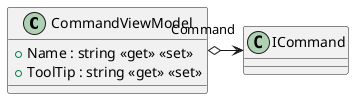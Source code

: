 @startuml
class CommandViewModel {
    + Name : string <<get>> <<set>>
    + ToolTip : string <<get>> <<set>>
}
CommandViewModel o-> "Command" ICommand
@enduml
